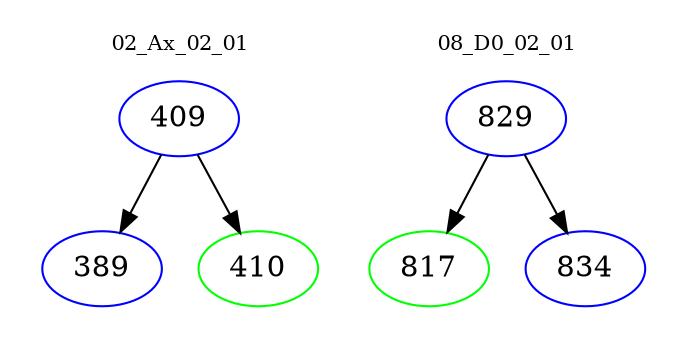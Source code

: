 digraph{
subgraph cluster_0 {
color = white
label = "02_Ax_02_01";
fontsize=10;
T0_409 [label="409", color="blue"]
T0_409 -> T0_389 [color="black"]
T0_389 [label="389", color="blue"]
T0_409 -> T0_410 [color="black"]
T0_410 [label="410", color="green"]
}
subgraph cluster_1 {
color = white
label = "08_D0_02_01";
fontsize=10;
T1_829 [label="829", color="blue"]
T1_829 -> T1_817 [color="black"]
T1_817 [label="817", color="green"]
T1_829 -> T1_834 [color="black"]
T1_834 [label="834", color="blue"]
}
}
